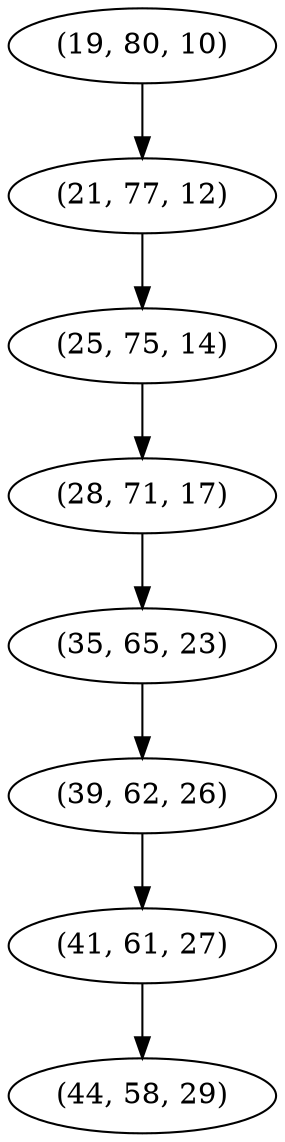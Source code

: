 digraph tree {
    "(19, 80, 10)";
    "(21, 77, 12)";
    "(25, 75, 14)";
    "(28, 71, 17)";
    "(35, 65, 23)";
    "(39, 62, 26)";
    "(41, 61, 27)";
    "(44, 58, 29)";
    "(19, 80, 10)" -> "(21, 77, 12)";
    "(21, 77, 12)" -> "(25, 75, 14)";
    "(25, 75, 14)" -> "(28, 71, 17)";
    "(28, 71, 17)" -> "(35, 65, 23)";
    "(35, 65, 23)" -> "(39, 62, 26)";
    "(39, 62, 26)" -> "(41, 61, 27)";
    "(41, 61, 27)" -> "(44, 58, 29)";
}
